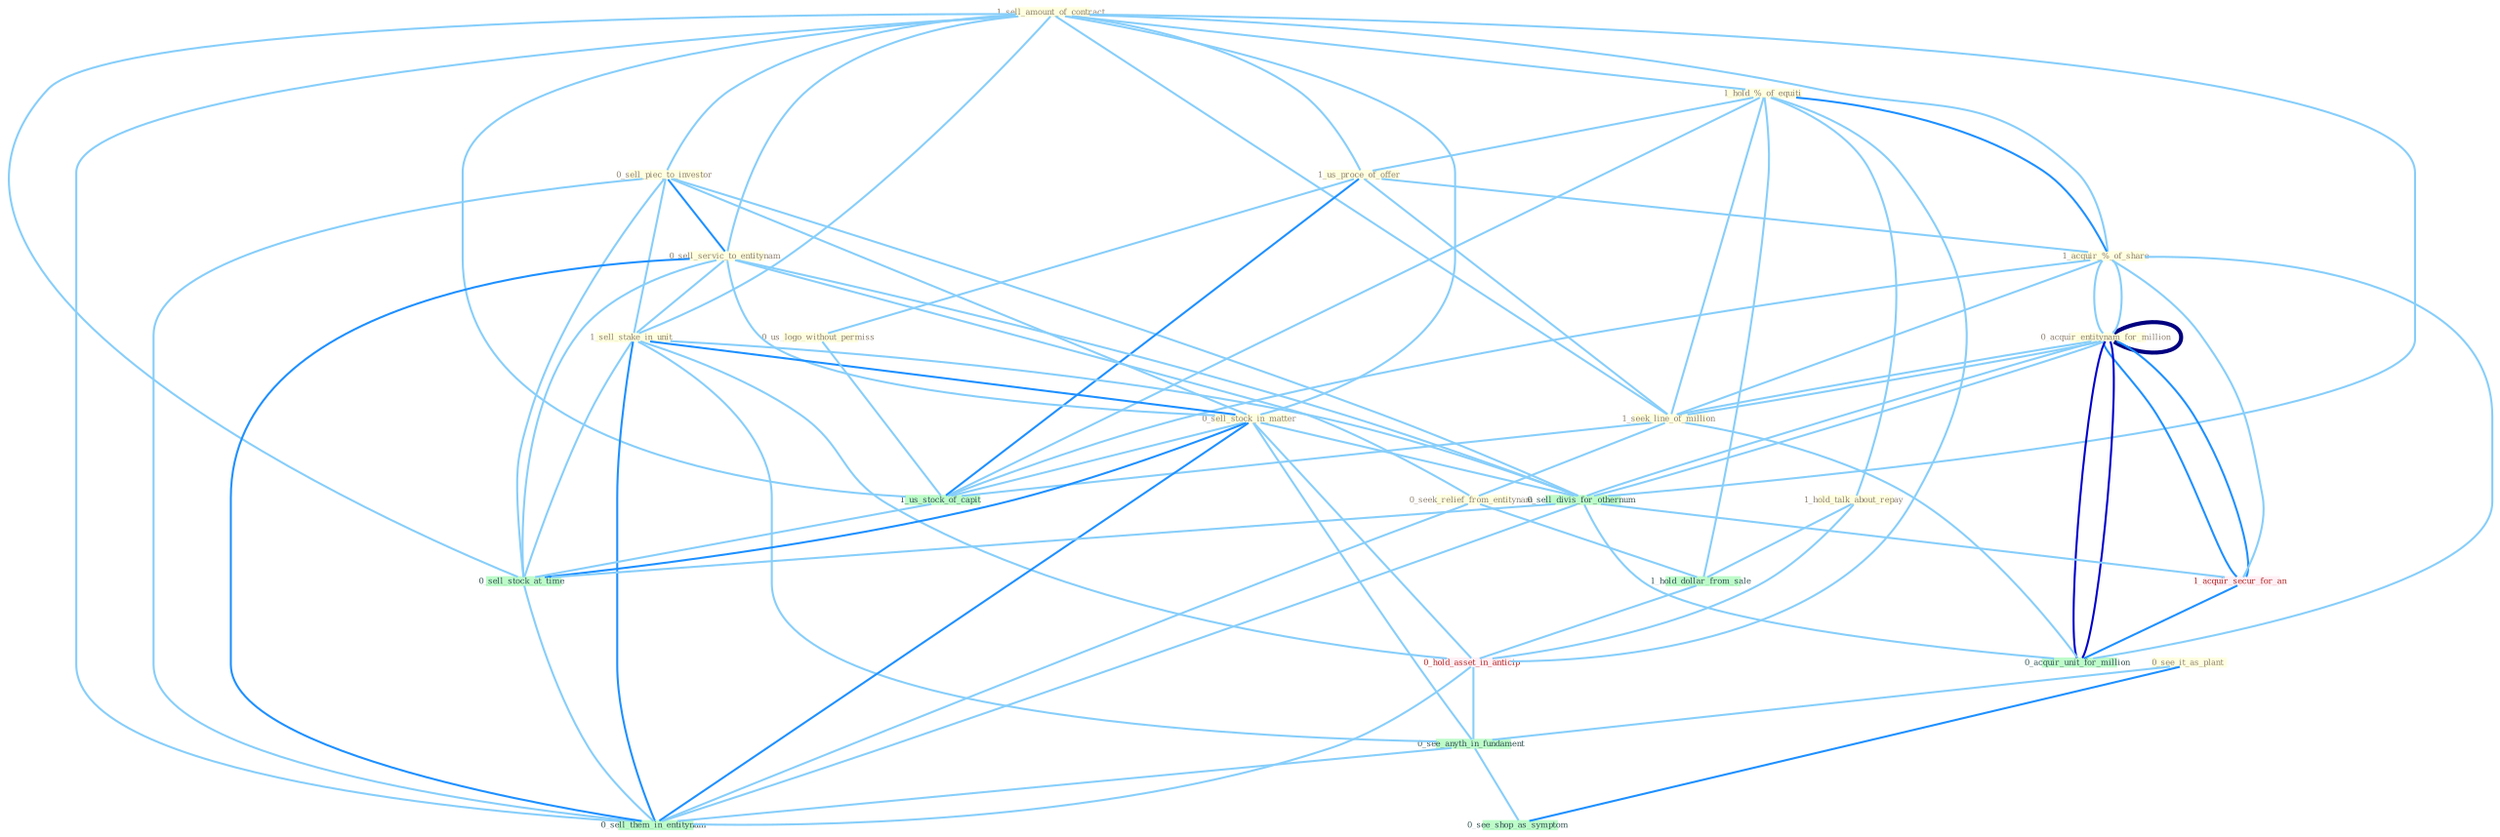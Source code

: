 Graph G{ 
    node
    [shape=polygon,style=filled,width=.5,height=.06,color="#BDFCC9",fixedsize=true,fontsize=4,
    fontcolor="#2f4f4f"];
    {node
    [color="#ffffe0", fontcolor="#8b7d6b"] "1_sell_amount_of_contract " "1_hold_%_of_equiti " "1_hold_talk_about_repay " "0_sell_piec_to_investor " "1_us_proce_of_offer " "0_acquir_entitynam_for_million " "0_sell_servic_to_entitynam " "1_acquir_%_of_share " "0_acquir_entitynam_for_million " "1_sell_stake_in_unit " "0_us_logo_without_permiss " "1_seek_line_of_million " "0_see_it_as_plant " "0_seek_relief_from_entitynam " "0_sell_stock_in_matter "}
{node [color="#fff0f5", fontcolor="#b22222"] "1_acquir_secur_for_an " "0_hold_asset_in_anticip "}
edge [color="#B0E2FF"];

	"1_sell_amount_of_contract " -- "1_hold_%_of_equiti " [w="1", color="#87cefa" ];
	"1_sell_amount_of_contract " -- "0_sell_piec_to_investor " [w="1", color="#87cefa" ];
	"1_sell_amount_of_contract " -- "1_us_proce_of_offer " [w="1", color="#87cefa" ];
	"1_sell_amount_of_contract " -- "0_sell_servic_to_entitynam " [w="1", color="#87cefa" ];
	"1_sell_amount_of_contract " -- "1_acquir_%_of_share " [w="1", color="#87cefa" ];
	"1_sell_amount_of_contract " -- "1_sell_stake_in_unit " [w="1", color="#87cefa" ];
	"1_sell_amount_of_contract " -- "1_seek_line_of_million " [w="1", color="#87cefa" ];
	"1_sell_amount_of_contract " -- "0_sell_stock_in_matter " [w="1", color="#87cefa" ];
	"1_sell_amount_of_contract " -- "0_sell_divis_for_othernum " [w="1", color="#87cefa" ];
	"1_sell_amount_of_contract " -- "1_us_stock_of_capit " [w="1", color="#87cefa" ];
	"1_sell_amount_of_contract " -- "0_sell_stock_at_time " [w="1", color="#87cefa" ];
	"1_sell_amount_of_contract " -- "0_sell_them_in_entitynam " [w="1", color="#87cefa" ];
	"1_hold_%_of_equiti " -- "1_hold_talk_about_repay " [w="1", color="#87cefa" ];
	"1_hold_%_of_equiti " -- "1_us_proce_of_offer " [w="1", color="#87cefa" ];
	"1_hold_%_of_equiti " -- "1_acquir_%_of_share " [w="2", color="#1e90ff" , len=0.8];
	"1_hold_%_of_equiti " -- "1_seek_line_of_million " [w="1", color="#87cefa" ];
	"1_hold_%_of_equiti " -- "1_us_stock_of_capit " [w="1", color="#87cefa" ];
	"1_hold_%_of_equiti " -- "1_hold_dollar_from_sale " [w="1", color="#87cefa" ];
	"1_hold_%_of_equiti " -- "0_hold_asset_in_anticip " [w="1", color="#87cefa" ];
	"1_hold_talk_about_repay " -- "1_hold_dollar_from_sale " [w="1", color="#87cefa" ];
	"1_hold_talk_about_repay " -- "0_hold_asset_in_anticip " [w="1", color="#87cefa" ];
	"0_sell_piec_to_investor " -- "0_sell_servic_to_entitynam " [w="2", color="#1e90ff" , len=0.8];
	"0_sell_piec_to_investor " -- "1_sell_stake_in_unit " [w="1", color="#87cefa" ];
	"0_sell_piec_to_investor " -- "0_sell_stock_in_matter " [w="1", color="#87cefa" ];
	"0_sell_piec_to_investor " -- "0_sell_divis_for_othernum " [w="1", color="#87cefa" ];
	"0_sell_piec_to_investor " -- "0_sell_stock_at_time " [w="1", color="#87cefa" ];
	"0_sell_piec_to_investor " -- "0_sell_them_in_entitynam " [w="1", color="#87cefa" ];
	"1_us_proce_of_offer " -- "1_acquir_%_of_share " [w="1", color="#87cefa" ];
	"1_us_proce_of_offer " -- "0_us_logo_without_permiss " [w="1", color="#87cefa" ];
	"1_us_proce_of_offer " -- "1_seek_line_of_million " [w="1", color="#87cefa" ];
	"1_us_proce_of_offer " -- "1_us_stock_of_capit " [w="2", color="#1e90ff" , len=0.8];
	"0_acquir_entitynam_for_million " -- "1_acquir_%_of_share " [w="1", color="#87cefa" ];
	"0_acquir_entitynam_for_million " -- "0_acquir_entitynam_for_million " [w="4", style=bold, color="#000080", len=0.4];
	"0_acquir_entitynam_for_million " -- "1_seek_line_of_million " [w="1", color="#87cefa" ];
	"0_acquir_entitynam_for_million " -- "0_sell_divis_for_othernum " [w="1", color="#87cefa" ];
	"0_acquir_entitynam_for_million " -- "1_acquir_secur_for_an " [w="2", color="#1e90ff" , len=0.8];
	"0_acquir_entitynam_for_million " -- "0_acquir_unit_for_million " [w="3", color="#0000cd" , len=0.6];
	"0_sell_servic_to_entitynam " -- "1_sell_stake_in_unit " [w="1", color="#87cefa" ];
	"0_sell_servic_to_entitynam " -- "0_seek_relief_from_entitynam " [w="1", color="#87cefa" ];
	"0_sell_servic_to_entitynam " -- "0_sell_stock_in_matter " [w="1", color="#87cefa" ];
	"0_sell_servic_to_entitynam " -- "0_sell_divis_for_othernum " [w="1", color="#87cefa" ];
	"0_sell_servic_to_entitynam " -- "0_sell_stock_at_time " [w="1", color="#87cefa" ];
	"0_sell_servic_to_entitynam " -- "0_sell_them_in_entitynam " [w="2", color="#1e90ff" , len=0.8];
	"1_acquir_%_of_share " -- "0_acquir_entitynam_for_million " [w="1", color="#87cefa" ];
	"1_acquir_%_of_share " -- "1_seek_line_of_million " [w="1", color="#87cefa" ];
	"1_acquir_%_of_share " -- "1_acquir_secur_for_an " [w="1", color="#87cefa" ];
	"1_acquir_%_of_share " -- "1_us_stock_of_capit " [w="1", color="#87cefa" ];
	"1_acquir_%_of_share " -- "0_acquir_unit_for_million " [w="1", color="#87cefa" ];
	"0_acquir_entitynam_for_million " -- "1_seek_line_of_million " [w="1", color="#87cefa" ];
	"0_acquir_entitynam_for_million " -- "0_sell_divis_for_othernum " [w="1", color="#87cefa" ];
	"0_acquir_entitynam_for_million " -- "1_acquir_secur_for_an " [w="2", color="#1e90ff" , len=0.8];
	"0_acquir_entitynam_for_million " -- "0_acquir_unit_for_million " [w="3", color="#0000cd" , len=0.6];
	"1_sell_stake_in_unit " -- "0_sell_stock_in_matter " [w="2", color="#1e90ff" , len=0.8];
	"1_sell_stake_in_unit " -- "0_sell_divis_for_othernum " [w="1", color="#87cefa" ];
	"1_sell_stake_in_unit " -- "0_hold_asset_in_anticip " [w="1", color="#87cefa" ];
	"1_sell_stake_in_unit " -- "0_sell_stock_at_time " [w="1", color="#87cefa" ];
	"1_sell_stake_in_unit " -- "0_see_anyth_in_fundament " [w="1", color="#87cefa" ];
	"1_sell_stake_in_unit " -- "0_sell_them_in_entitynam " [w="2", color="#1e90ff" , len=0.8];
	"0_us_logo_without_permiss " -- "1_us_stock_of_capit " [w="1", color="#87cefa" ];
	"1_seek_line_of_million " -- "0_seek_relief_from_entitynam " [w="1", color="#87cefa" ];
	"1_seek_line_of_million " -- "1_us_stock_of_capit " [w="1", color="#87cefa" ];
	"1_seek_line_of_million " -- "0_acquir_unit_for_million " [w="1", color="#87cefa" ];
	"0_see_it_as_plant " -- "0_see_anyth_in_fundament " [w="1", color="#87cefa" ];
	"0_see_it_as_plant " -- "0_see_shop_as_symptom " [w="2", color="#1e90ff" , len=0.8];
	"0_seek_relief_from_entitynam " -- "1_hold_dollar_from_sale " [w="1", color="#87cefa" ];
	"0_seek_relief_from_entitynam " -- "0_sell_them_in_entitynam " [w="1", color="#87cefa" ];
	"0_sell_stock_in_matter " -- "0_sell_divis_for_othernum " [w="1", color="#87cefa" ];
	"0_sell_stock_in_matter " -- "1_us_stock_of_capit " [w="1", color="#87cefa" ];
	"0_sell_stock_in_matter " -- "0_hold_asset_in_anticip " [w="1", color="#87cefa" ];
	"0_sell_stock_in_matter " -- "0_sell_stock_at_time " [w="2", color="#1e90ff" , len=0.8];
	"0_sell_stock_in_matter " -- "0_see_anyth_in_fundament " [w="1", color="#87cefa" ];
	"0_sell_stock_in_matter " -- "0_sell_them_in_entitynam " [w="2", color="#1e90ff" , len=0.8];
	"0_sell_divis_for_othernum " -- "1_acquir_secur_for_an " [w="1", color="#87cefa" ];
	"0_sell_divis_for_othernum " -- "0_sell_stock_at_time " [w="1", color="#87cefa" ];
	"0_sell_divis_for_othernum " -- "0_acquir_unit_for_million " [w="1", color="#87cefa" ];
	"0_sell_divis_for_othernum " -- "0_sell_them_in_entitynam " [w="1", color="#87cefa" ];
	"1_acquir_secur_for_an " -- "0_acquir_unit_for_million " [w="2", color="#1e90ff" , len=0.8];
	"1_us_stock_of_capit " -- "0_sell_stock_at_time " [w="1", color="#87cefa" ];
	"1_hold_dollar_from_sale " -- "0_hold_asset_in_anticip " [w="1", color="#87cefa" ];
	"0_hold_asset_in_anticip " -- "0_see_anyth_in_fundament " [w="1", color="#87cefa" ];
	"0_hold_asset_in_anticip " -- "0_sell_them_in_entitynam " [w="1", color="#87cefa" ];
	"0_sell_stock_at_time " -- "0_sell_them_in_entitynam " [w="1", color="#87cefa" ];
	"0_see_anyth_in_fundament " -- "0_see_shop_as_symptom " [w="1", color="#87cefa" ];
	"0_see_anyth_in_fundament " -- "0_sell_them_in_entitynam " [w="1", color="#87cefa" ];
}